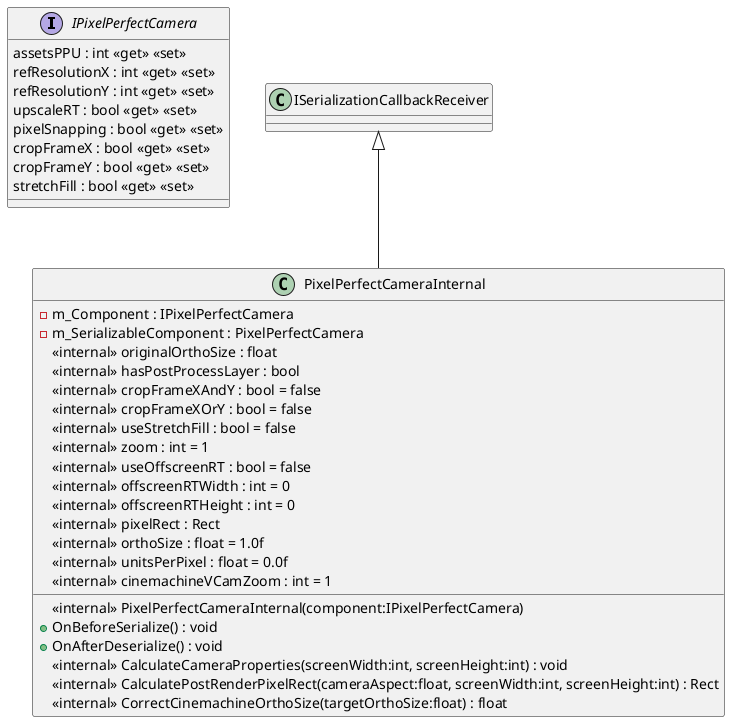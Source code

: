 @startuml
interface IPixelPerfectCamera {
    assetsPPU : int <<get>> <<set>>
    refResolutionX : int <<get>> <<set>>
    refResolutionY : int <<get>> <<set>>
    upscaleRT : bool <<get>> <<set>>
    pixelSnapping : bool <<get>> <<set>>
    cropFrameX : bool <<get>> <<set>>
    cropFrameY : bool <<get>> <<set>>
    stretchFill : bool <<get>> <<set>>
}
class PixelPerfectCameraInternal {
    - m_Component : IPixelPerfectCamera
    - m_SerializableComponent : PixelPerfectCamera
    <<internal>> originalOrthoSize : float
    <<internal>> hasPostProcessLayer : bool
    <<internal>> cropFrameXAndY : bool = false
    <<internal>> cropFrameXOrY : bool = false
    <<internal>> useStretchFill : bool = false
    <<internal>> zoom : int = 1
    <<internal>> useOffscreenRT : bool = false
    <<internal>> offscreenRTWidth : int = 0
    <<internal>> offscreenRTHeight : int = 0
    <<internal>> pixelRect : Rect
    <<internal>> orthoSize : float = 1.0f
    <<internal>> unitsPerPixel : float = 0.0f
    <<internal>> cinemachineVCamZoom : int = 1
    <<internal>> PixelPerfectCameraInternal(component:IPixelPerfectCamera)
    + OnBeforeSerialize() : void
    + OnAfterDeserialize() : void
    <<internal>> CalculateCameraProperties(screenWidth:int, screenHeight:int) : void
    <<internal>> CalculatePostRenderPixelRect(cameraAspect:float, screenWidth:int, screenHeight:int) : Rect
    <<internal>> CorrectCinemachineOrthoSize(targetOrthoSize:float) : float
}
ISerializationCallbackReceiver <|-- PixelPerfectCameraInternal
@enduml
